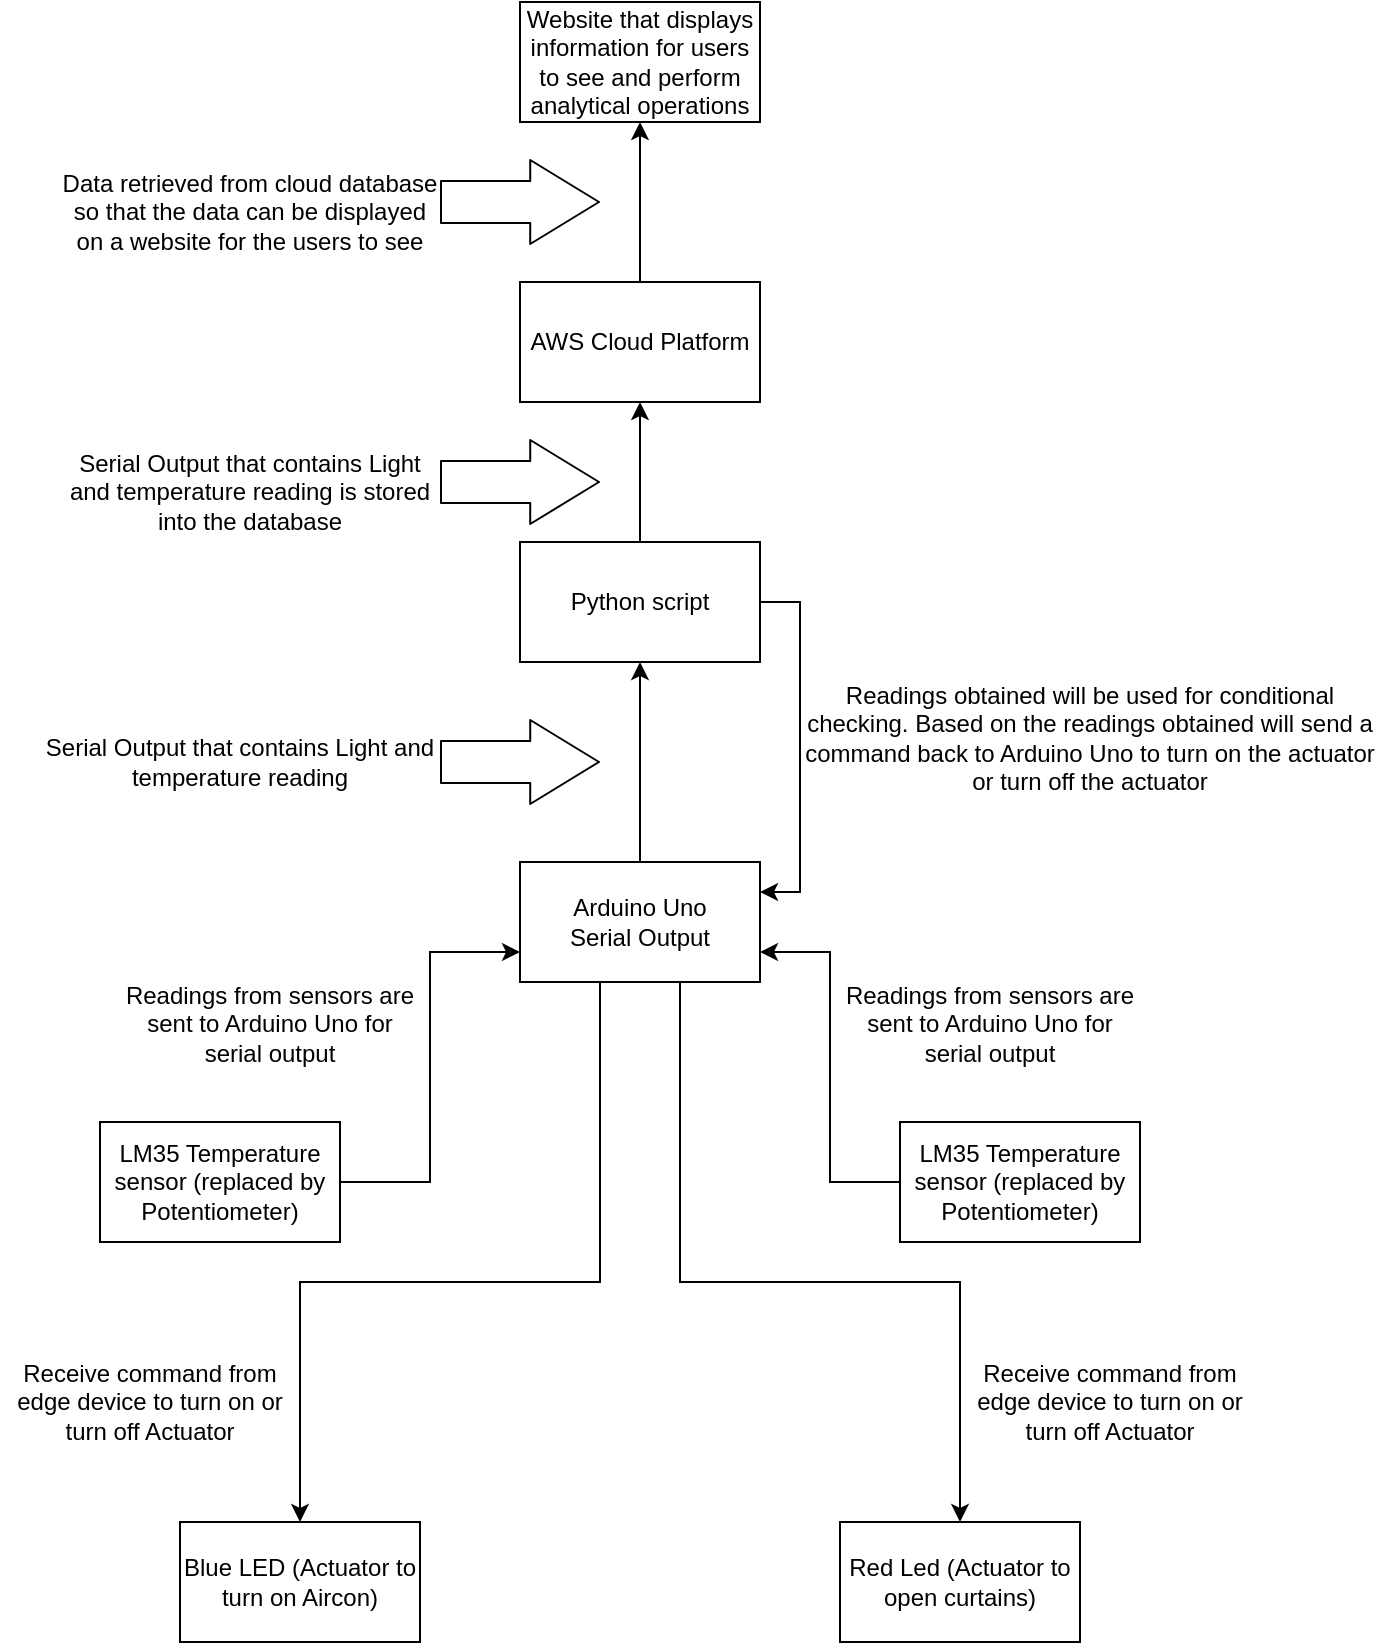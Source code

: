<mxfile version="14.6.10" type="device"><diagram id="Z781R2AoyBL1oZs5stfP" name="Page-1"><mxGraphModel dx="1038" dy="1680" grid="1" gridSize="10" guides="1" tooltips="1" connect="1" arrows="1" fold="1" page="1" pageScale="1" pageWidth="850" pageHeight="1100" math="0" shadow="0"><root><mxCell id="0"/><mxCell id="1" parent="0"/><mxCell id="DozSiSqj4lLXM7xuQ048-5" style="edgeStyle=orthogonalEdgeStyle;rounded=0;orthogonalLoop=1;jettySize=auto;html=1;entryX=0;entryY=0.75;entryDx=0;entryDy=0;endArrow=classic;endFill=1;" parent="1" source="DozSiSqj4lLXM7xuQ048-1" target="DozSiSqj4lLXM7xuQ048-2" edge="1"><mxGeometry relative="1" as="geometry"/></mxCell><mxCell id="DozSiSqj4lLXM7xuQ048-1" value="LM35 Temperature sensor (replaced by Potentiometer)" style="rounded=0;whiteSpace=wrap;html=1;" parent="1" vertex="1"><mxGeometry x="150" y="430" width="120" height="60" as="geometry"/></mxCell><mxCell id="DozSiSqj4lLXM7xuQ048-9" style="edgeStyle=orthogonalEdgeStyle;rounded=0;orthogonalLoop=1;jettySize=auto;html=1;entryX=0.5;entryY=1;entryDx=0;entryDy=0;endArrow=classic;endFill=1;" parent="1" source="DozSiSqj4lLXM7xuQ048-2" target="DozSiSqj4lLXM7xuQ048-8" edge="1"><mxGeometry relative="1" as="geometry"/></mxCell><mxCell id="DozSiSqj4lLXM7xuQ048-18" style="edgeStyle=orthogonalEdgeStyle;rounded=0;orthogonalLoop=1;jettySize=auto;html=1;entryX=0.5;entryY=0;entryDx=0;entryDy=0;endArrow=classic;endFill=1;" parent="1" source="DozSiSqj4lLXM7xuQ048-2" target="DozSiSqj4lLXM7xuQ048-12" edge="1"><mxGeometry relative="1" as="geometry"><Array as="points"><mxPoint x="400" y="510"/><mxPoint x="250" y="510"/></Array></mxGeometry></mxCell><mxCell id="DozSiSqj4lLXM7xuQ048-19" style="edgeStyle=orthogonalEdgeStyle;rounded=0;orthogonalLoop=1;jettySize=auto;html=1;entryX=0.5;entryY=0;entryDx=0;entryDy=0;endArrow=classic;endFill=1;" parent="1" source="DozSiSqj4lLXM7xuQ048-2" target="DozSiSqj4lLXM7xuQ048-13" edge="1"><mxGeometry relative="1" as="geometry"><Array as="points"><mxPoint x="440" y="510"/><mxPoint x="580" y="510"/></Array></mxGeometry></mxCell><mxCell id="DozSiSqj4lLXM7xuQ048-2" value="Arduino Uno&lt;br&gt;Serial Output" style="rounded=0;whiteSpace=wrap;html=1;" parent="1" vertex="1"><mxGeometry x="360" y="300" width="120" height="60" as="geometry"/></mxCell><mxCell id="DozSiSqj4lLXM7xuQ048-4" style="edgeStyle=orthogonalEdgeStyle;rounded=0;orthogonalLoop=1;jettySize=auto;html=1;entryX=1;entryY=0.75;entryDx=0;entryDy=0;endArrow=classic;endFill=1;" parent="1" source="DozSiSqj4lLXM7xuQ048-3" target="DozSiSqj4lLXM7xuQ048-2" edge="1"><mxGeometry relative="1" as="geometry"/></mxCell><mxCell id="DozSiSqj4lLXM7xuQ048-3" value="LM35 Temperature sensor (replaced by Potentiometer)" style="rounded=0;whiteSpace=wrap;html=1;" parent="1" vertex="1"><mxGeometry x="550" y="430" width="120" height="60" as="geometry"/></mxCell><mxCell id="DozSiSqj4lLXM7xuQ048-6" value="Readings from sensors are sent to Arduino Uno for serial output&lt;br&gt;" style="text;html=1;strokeColor=none;fillColor=none;align=center;verticalAlign=middle;whiteSpace=wrap;rounded=0;overflow=fill;" parent="1" vertex="1"><mxGeometry x="160" y="360" width="150" height="50" as="geometry"/></mxCell><mxCell id="DozSiSqj4lLXM7xuQ048-7" value="Readings from sensors are sent to Arduino Uno for serial output&lt;br&gt;" style="text;html=1;strokeColor=none;fillColor=none;align=center;verticalAlign=middle;whiteSpace=wrap;rounded=0;overflow=fill;" parent="1" vertex="1"><mxGeometry x="520" y="360" width="150" height="50" as="geometry"/></mxCell><mxCell id="DozSiSqj4lLXM7xuQ048-10" style="edgeStyle=orthogonalEdgeStyle;rounded=0;orthogonalLoop=1;jettySize=auto;html=1;endArrow=classic;endFill=1;entryX=1;entryY=0.25;entryDx=0;entryDy=0;" parent="1" source="DozSiSqj4lLXM7xuQ048-8" target="DozSiSqj4lLXM7xuQ048-2" edge="1"><mxGeometry relative="1" as="geometry"><mxPoint x="610" y="340" as="targetPoint"/><Array as="points"><mxPoint x="500" y="170"/><mxPoint x="500" y="315"/></Array></mxGeometry></mxCell><mxCell id="DozSiSqj4lLXM7xuQ048-23" style="edgeStyle=orthogonalEdgeStyle;rounded=0;orthogonalLoop=1;jettySize=auto;html=1;entryX=0.5;entryY=1;entryDx=0;entryDy=0;endArrow=classic;endFill=1;" parent="1" source="DozSiSqj4lLXM7xuQ048-8" target="DozSiSqj4lLXM7xuQ048-22" edge="1"><mxGeometry relative="1" as="geometry"/></mxCell><mxCell id="DozSiSqj4lLXM7xuQ048-8" value="Python script" style="rounded=0;whiteSpace=wrap;html=1;" parent="1" vertex="1"><mxGeometry x="360" y="140" width="120" height="60" as="geometry"/></mxCell><mxCell id="DozSiSqj4lLXM7xuQ048-11" value="Readings obtained will be used for conditional checking. Based on the readings obtained will send a command back to Arduino Uno to turn on the actuator or turn off the actuator&lt;br&gt;" style="text;html=1;strokeColor=none;fillColor=none;align=center;verticalAlign=middle;whiteSpace=wrap;rounded=0;overflow=fill;" parent="1" vertex="1"><mxGeometry x="500" y="210" width="290" height="60" as="geometry"/></mxCell><mxCell id="DozSiSqj4lLXM7xuQ048-12" value="Blue LED (Actuator to turn on Aircon)" style="rounded=0;whiteSpace=wrap;html=1;" parent="1" vertex="1"><mxGeometry x="190" y="630" width="120" height="60" as="geometry"/></mxCell><mxCell id="DozSiSqj4lLXM7xuQ048-13" value="Red Led (Actuator to open curtains)" style="rounded=0;whiteSpace=wrap;html=1;" parent="1" vertex="1"><mxGeometry x="520" y="630" width="120" height="60" as="geometry"/></mxCell><mxCell id="DozSiSqj4lLXM7xuQ048-16" value="Receive command from edge device to turn on or turn off Actuator" style="text;html=1;strokeColor=none;fillColor=none;align=center;verticalAlign=middle;whiteSpace=wrap;rounded=0;" parent="1" vertex="1"><mxGeometry x="100" y="550" width="150" height="40" as="geometry"/></mxCell><mxCell id="DozSiSqj4lLXM7xuQ048-21" value="Receive command from edge device to turn on or turn off Actuator" style="text;html=1;strokeColor=none;fillColor=none;align=center;verticalAlign=middle;whiteSpace=wrap;rounded=0;" parent="1" vertex="1"><mxGeometry x="580" y="550" width="150" height="40" as="geometry"/></mxCell><mxCell id="DozSiSqj4lLXM7xuQ048-29" style="edgeStyle=orthogonalEdgeStyle;rounded=0;orthogonalLoop=1;jettySize=auto;html=1;entryX=0.5;entryY=1;entryDx=0;entryDy=0;endArrow=classic;endFill=1;" parent="1" source="DozSiSqj4lLXM7xuQ048-22" target="DozSiSqj4lLXM7xuQ048-28" edge="1"><mxGeometry relative="1" as="geometry"/></mxCell><mxCell id="DozSiSqj4lLXM7xuQ048-22" value="AWS Cloud Platform" style="rounded=0;whiteSpace=wrap;html=1;" parent="1" vertex="1"><mxGeometry x="360" y="10" width="120" height="60" as="geometry"/></mxCell><mxCell id="DozSiSqj4lLXM7xuQ048-24" value="" style="shape=flexArrow;endArrow=classic;html=1;width=21;endSize=11.13;" parent="1" edge="1"><mxGeometry width="50" height="50" relative="1" as="geometry"><mxPoint x="320" y="250" as="sourcePoint"/><mxPoint x="400" y="250" as="targetPoint"/></mxGeometry></mxCell><mxCell id="DozSiSqj4lLXM7xuQ048-25" value="Serial Output that contains Light and temperature reading" style="text;html=1;strokeColor=none;fillColor=none;align=center;verticalAlign=middle;whiteSpace=wrap;rounded=0;" parent="1" vertex="1"><mxGeometry x="120" y="240" width="200" height="20" as="geometry"/></mxCell><mxCell id="DozSiSqj4lLXM7xuQ048-26" value="" style="shape=flexArrow;endArrow=classic;html=1;width=21;endSize=11.13;" parent="1" edge="1"><mxGeometry width="50" height="50" relative="1" as="geometry"><mxPoint x="320" y="110" as="sourcePoint"/><mxPoint x="400" y="110" as="targetPoint"/><Array as="points"/></mxGeometry></mxCell><mxCell id="DozSiSqj4lLXM7xuQ048-27" value="Serial Output that contains Light and temperature reading is stored into the database" style="text;html=1;strokeColor=none;fillColor=none;align=center;verticalAlign=middle;whiteSpace=wrap;rounded=0;" parent="1" vertex="1"><mxGeometry x="130" y="90" width="190" height="50" as="geometry"/></mxCell><mxCell id="DozSiSqj4lLXM7xuQ048-28" value="Website that displays information for users to see and perform analytical operations" style="rounded=0;whiteSpace=wrap;html=1;" parent="1" vertex="1"><mxGeometry x="360" y="-130" width="120" height="60" as="geometry"/></mxCell><mxCell id="DozSiSqj4lLXM7xuQ048-30" value="" style="shape=flexArrow;endArrow=classic;html=1;width=21;endSize=11.13;" parent="1" edge="1"><mxGeometry width="50" height="50" relative="1" as="geometry"><mxPoint x="320" y="-30" as="sourcePoint"/><mxPoint x="400" y="-30" as="targetPoint"/><Array as="points"/></mxGeometry></mxCell><mxCell id="DozSiSqj4lLXM7xuQ048-31" value="Data retrieved from cloud database so that the data can be displayed on a website for the users to see" style="text;html=1;strokeColor=none;fillColor=none;align=center;verticalAlign=middle;whiteSpace=wrap;rounded=0;" parent="1" vertex="1"><mxGeometry x="130" y="-50" width="190" height="50" as="geometry"/></mxCell></root></mxGraphModel></diagram></mxfile>